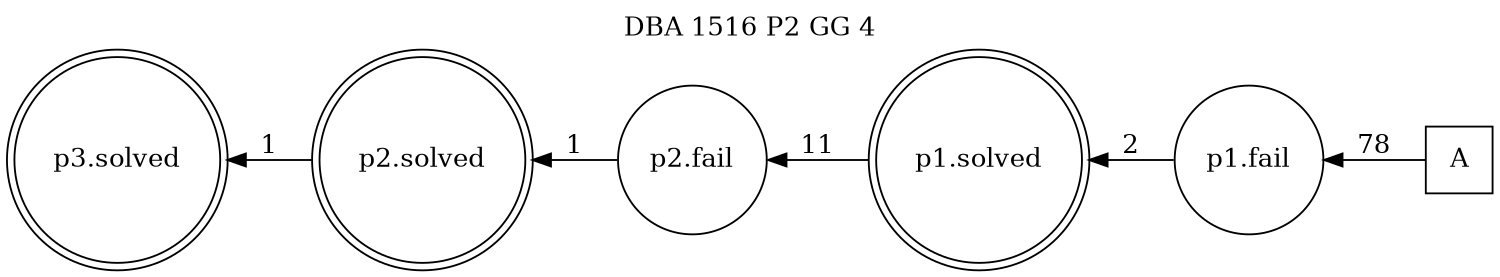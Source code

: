 digraph DBA_1516_P2_GG_4 {
labelloc="tl"
label= " DBA 1516 P2 GG 4 "
rankdir="RL";
graph [ size=" 10 , 10 !"]

"A" [shape="square" label="A"]
"p1.fail" [shape="circle" label="p1.fail"]
"p1.solved" [shape="doublecircle" label="p1.solved"]
"p2.fail" [shape="circle" label="p2.fail"]
"p2.solved" [shape="doublecircle" label="p2.solved"]
"p3.solved" [shape="doublecircle" label="p3.solved"]
"A" -> "p1.fail" [ label=78]
"p1.fail" -> "p1.solved" [ label=2]
"p1.solved" -> "p2.fail" [ label=11]
"p2.fail" -> "p2.solved" [ label=1]
"p2.solved" -> "p3.solved" [ label=1]
}
